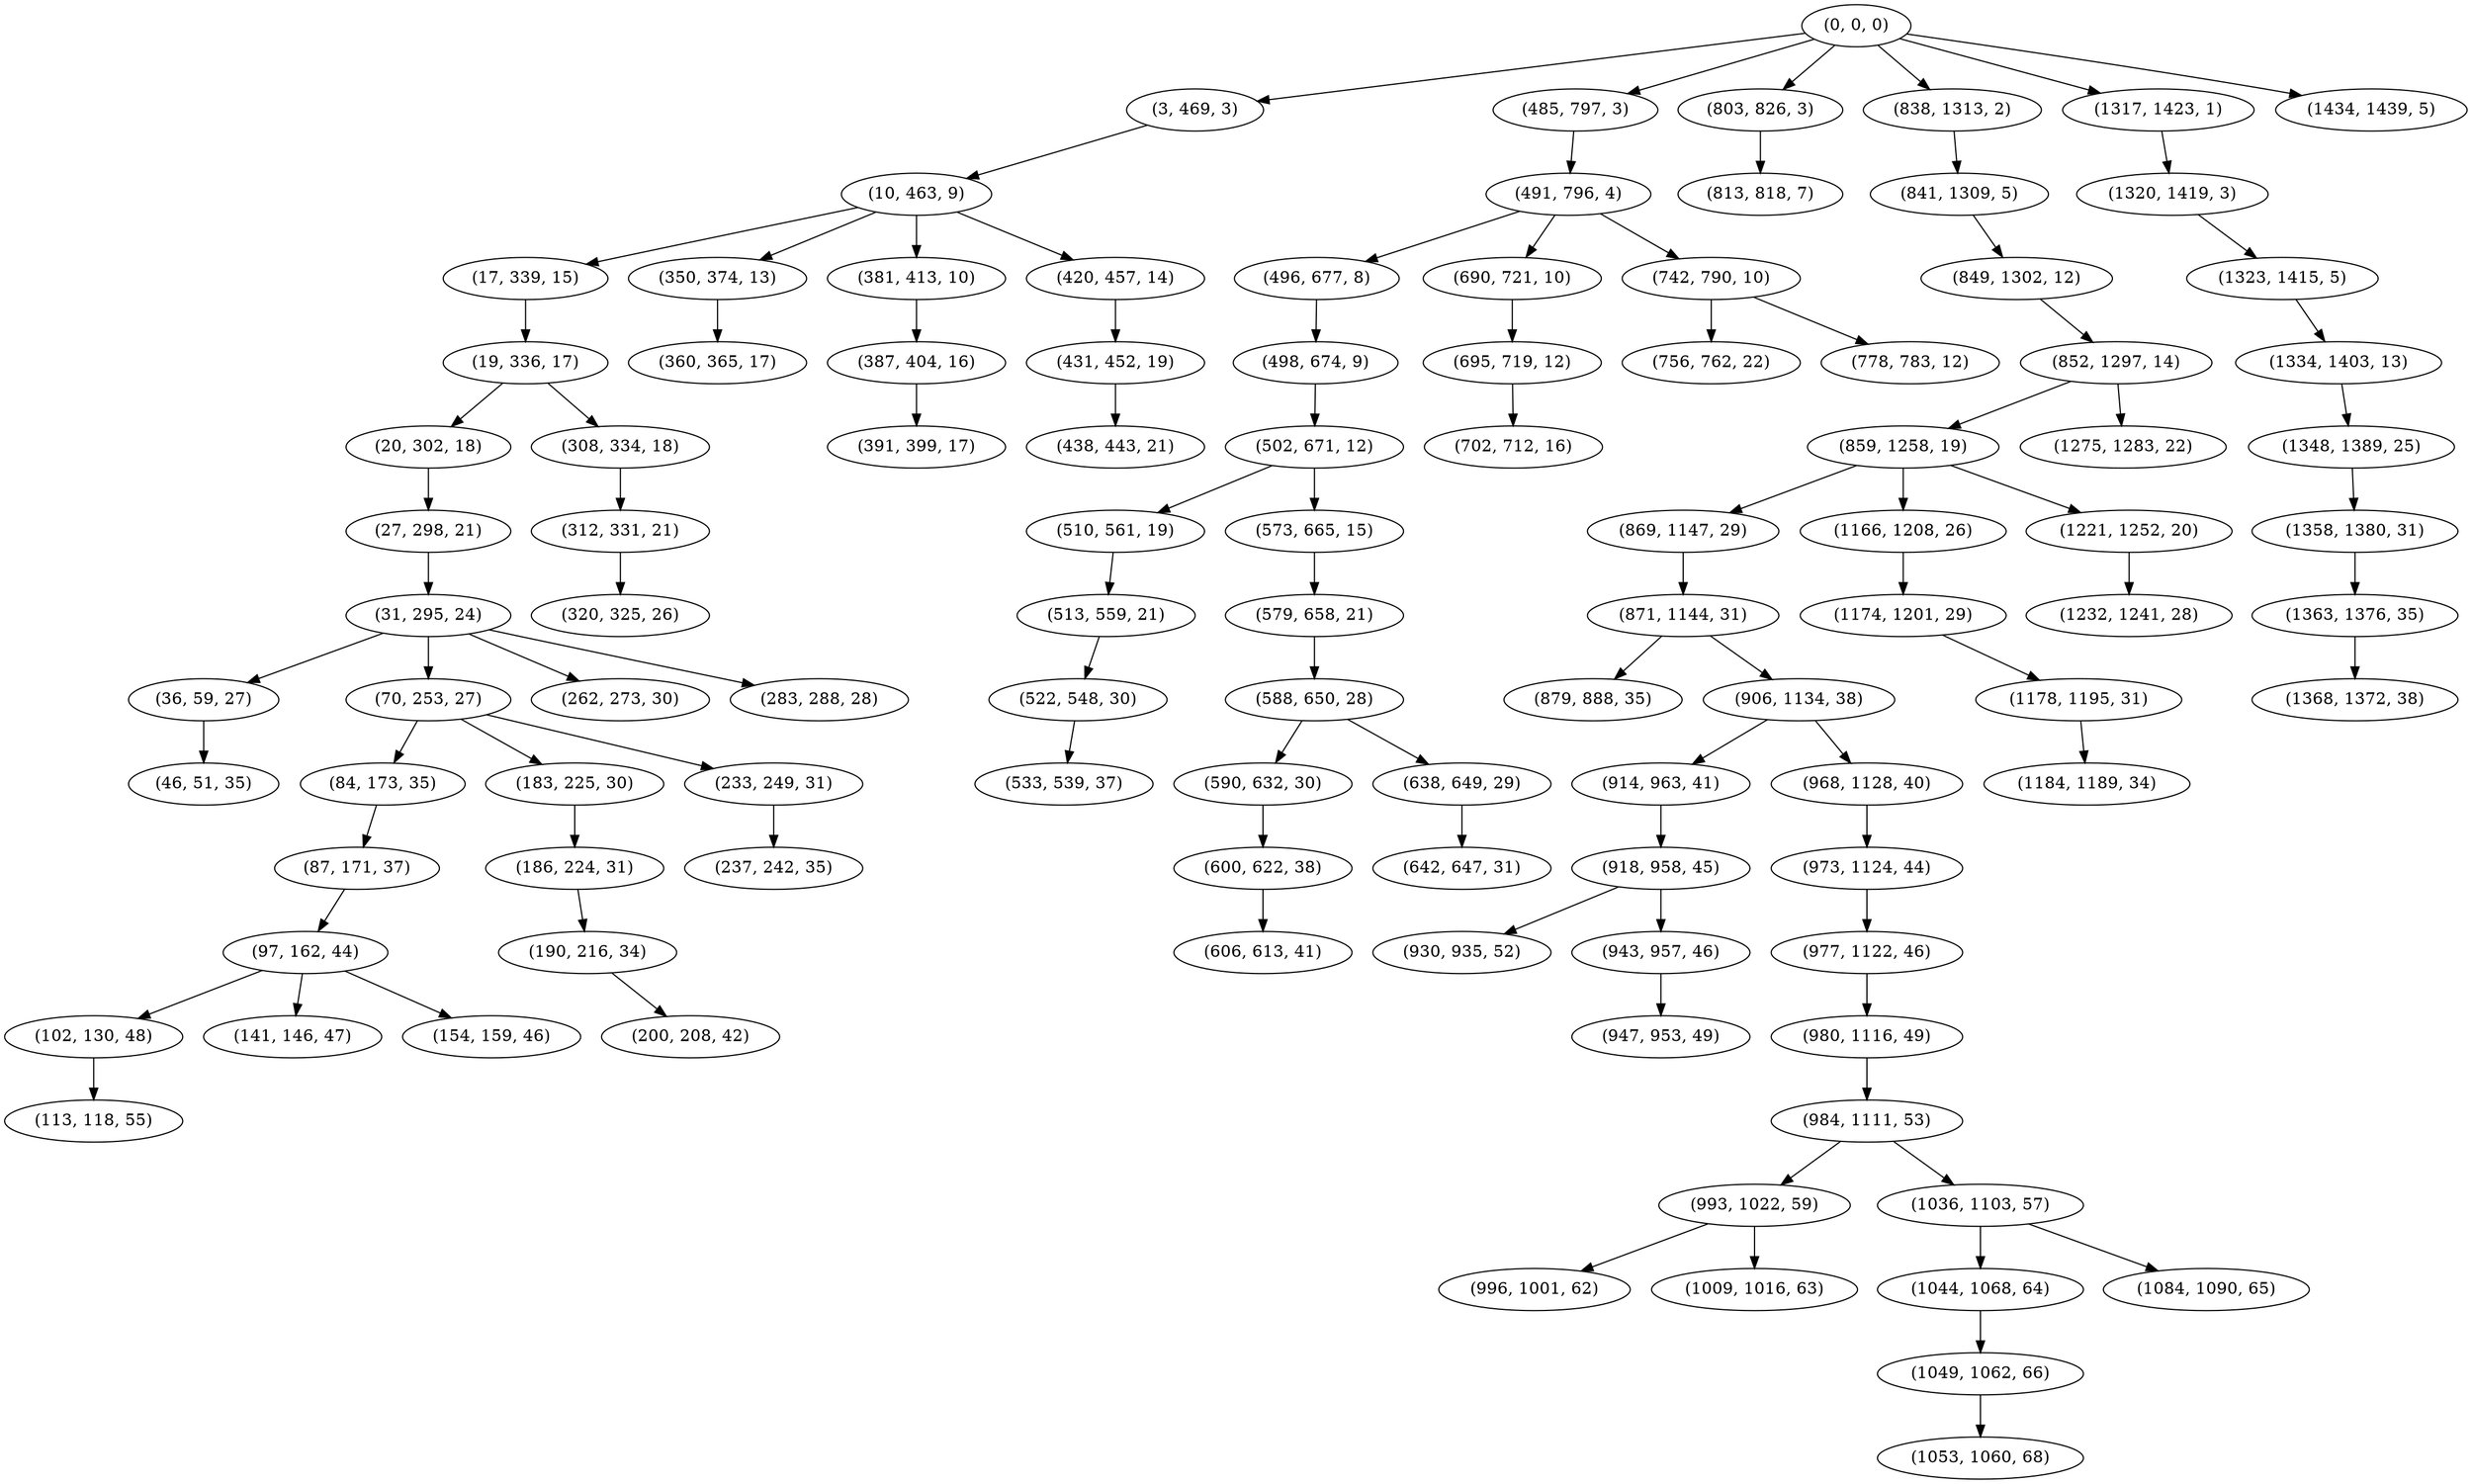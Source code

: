 digraph tree {
    "(0, 0, 0)";
    "(3, 469, 3)";
    "(10, 463, 9)";
    "(17, 339, 15)";
    "(19, 336, 17)";
    "(20, 302, 18)";
    "(27, 298, 21)";
    "(31, 295, 24)";
    "(36, 59, 27)";
    "(46, 51, 35)";
    "(70, 253, 27)";
    "(84, 173, 35)";
    "(87, 171, 37)";
    "(97, 162, 44)";
    "(102, 130, 48)";
    "(113, 118, 55)";
    "(141, 146, 47)";
    "(154, 159, 46)";
    "(183, 225, 30)";
    "(186, 224, 31)";
    "(190, 216, 34)";
    "(200, 208, 42)";
    "(233, 249, 31)";
    "(237, 242, 35)";
    "(262, 273, 30)";
    "(283, 288, 28)";
    "(308, 334, 18)";
    "(312, 331, 21)";
    "(320, 325, 26)";
    "(350, 374, 13)";
    "(360, 365, 17)";
    "(381, 413, 10)";
    "(387, 404, 16)";
    "(391, 399, 17)";
    "(420, 457, 14)";
    "(431, 452, 19)";
    "(438, 443, 21)";
    "(485, 797, 3)";
    "(491, 796, 4)";
    "(496, 677, 8)";
    "(498, 674, 9)";
    "(502, 671, 12)";
    "(510, 561, 19)";
    "(513, 559, 21)";
    "(522, 548, 30)";
    "(533, 539, 37)";
    "(573, 665, 15)";
    "(579, 658, 21)";
    "(588, 650, 28)";
    "(590, 632, 30)";
    "(600, 622, 38)";
    "(606, 613, 41)";
    "(638, 649, 29)";
    "(642, 647, 31)";
    "(690, 721, 10)";
    "(695, 719, 12)";
    "(702, 712, 16)";
    "(742, 790, 10)";
    "(756, 762, 22)";
    "(778, 783, 12)";
    "(803, 826, 3)";
    "(813, 818, 7)";
    "(838, 1313, 2)";
    "(841, 1309, 5)";
    "(849, 1302, 12)";
    "(852, 1297, 14)";
    "(859, 1258, 19)";
    "(869, 1147, 29)";
    "(871, 1144, 31)";
    "(879, 888, 35)";
    "(906, 1134, 38)";
    "(914, 963, 41)";
    "(918, 958, 45)";
    "(930, 935, 52)";
    "(943, 957, 46)";
    "(947, 953, 49)";
    "(968, 1128, 40)";
    "(973, 1124, 44)";
    "(977, 1122, 46)";
    "(980, 1116, 49)";
    "(984, 1111, 53)";
    "(993, 1022, 59)";
    "(996, 1001, 62)";
    "(1009, 1016, 63)";
    "(1036, 1103, 57)";
    "(1044, 1068, 64)";
    "(1049, 1062, 66)";
    "(1053, 1060, 68)";
    "(1084, 1090, 65)";
    "(1166, 1208, 26)";
    "(1174, 1201, 29)";
    "(1178, 1195, 31)";
    "(1184, 1189, 34)";
    "(1221, 1252, 20)";
    "(1232, 1241, 28)";
    "(1275, 1283, 22)";
    "(1317, 1423, 1)";
    "(1320, 1419, 3)";
    "(1323, 1415, 5)";
    "(1334, 1403, 13)";
    "(1348, 1389, 25)";
    "(1358, 1380, 31)";
    "(1363, 1376, 35)";
    "(1368, 1372, 38)";
    "(1434, 1439, 5)";
    "(0, 0, 0)" -> "(3, 469, 3)";
    "(0, 0, 0)" -> "(485, 797, 3)";
    "(0, 0, 0)" -> "(803, 826, 3)";
    "(0, 0, 0)" -> "(838, 1313, 2)";
    "(0, 0, 0)" -> "(1317, 1423, 1)";
    "(0, 0, 0)" -> "(1434, 1439, 5)";
    "(3, 469, 3)" -> "(10, 463, 9)";
    "(10, 463, 9)" -> "(17, 339, 15)";
    "(10, 463, 9)" -> "(350, 374, 13)";
    "(10, 463, 9)" -> "(381, 413, 10)";
    "(10, 463, 9)" -> "(420, 457, 14)";
    "(17, 339, 15)" -> "(19, 336, 17)";
    "(19, 336, 17)" -> "(20, 302, 18)";
    "(19, 336, 17)" -> "(308, 334, 18)";
    "(20, 302, 18)" -> "(27, 298, 21)";
    "(27, 298, 21)" -> "(31, 295, 24)";
    "(31, 295, 24)" -> "(36, 59, 27)";
    "(31, 295, 24)" -> "(70, 253, 27)";
    "(31, 295, 24)" -> "(262, 273, 30)";
    "(31, 295, 24)" -> "(283, 288, 28)";
    "(36, 59, 27)" -> "(46, 51, 35)";
    "(70, 253, 27)" -> "(84, 173, 35)";
    "(70, 253, 27)" -> "(183, 225, 30)";
    "(70, 253, 27)" -> "(233, 249, 31)";
    "(84, 173, 35)" -> "(87, 171, 37)";
    "(87, 171, 37)" -> "(97, 162, 44)";
    "(97, 162, 44)" -> "(102, 130, 48)";
    "(97, 162, 44)" -> "(141, 146, 47)";
    "(97, 162, 44)" -> "(154, 159, 46)";
    "(102, 130, 48)" -> "(113, 118, 55)";
    "(183, 225, 30)" -> "(186, 224, 31)";
    "(186, 224, 31)" -> "(190, 216, 34)";
    "(190, 216, 34)" -> "(200, 208, 42)";
    "(233, 249, 31)" -> "(237, 242, 35)";
    "(308, 334, 18)" -> "(312, 331, 21)";
    "(312, 331, 21)" -> "(320, 325, 26)";
    "(350, 374, 13)" -> "(360, 365, 17)";
    "(381, 413, 10)" -> "(387, 404, 16)";
    "(387, 404, 16)" -> "(391, 399, 17)";
    "(420, 457, 14)" -> "(431, 452, 19)";
    "(431, 452, 19)" -> "(438, 443, 21)";
    "(485, 797, 3)" -> "(491, 796, 4)";
    "(491, 796, 4)" -> "(496, 677, 8)";
    "(491, 796, 4)" -> "(690, 721, 10)";
    "(491, 796, 4)" -> "(742, 790, 10)";
    "(496, 677, 8)" -> "(498, 674, 9)";
    "(498, 674, 9)" -> "(502, 671, 12)";
    "(502, 671, 12)" -> "(510, 561, 19)";
    "(502, 671, 12)" -> "(573, 665, 15)";
    "(510, 561, 19)" -> "(513, 559, 21)";
    "(513, 559, 21)" -> "(522, 548, 30)";
    "(522, 548, 30)" -> "(533, 539, 37)";
    "(573, 665, 15)" -> "(579, 658, 21)";
    "(579, 658, 21)" -> "(588, 650, 28)";
    "(588, 650, 28)" -> "(590, 632, 30)";
    "(588, 650, 28)" -> "(638, 649, 29)";
    "(590, 632, 30)" -> "(600, 622, 38)";
    "(600, 622, 38)" -> "(606, 613, 41)";
    "(638, 649, 29)" -> "(642, 647, 31)";
    "(690, 721, 10)" -> "(695, 719, 12)";
    "(695, 719, 12)" -> "(702, 712, 16)";
    "(742, 790, 10)" -> "(756, 762, 22)";
    "(742, 790, 10)" -> "(778, 783, 12)";
    "(803, 826, 3)" -> "(813, 818, 7)";
    "(838, 1313, 2)" -> "(841, 1309, 5)";
    "(841, 1309, 5)" -> "(849, 1302, 12)";
    "(849, 1302, 12)" -> "(852, 1297, 14)";
    "(852, 1297, 14)" -> "(859, 1258, 19)";
    "(852, 1297, 14)" -> "(1275, 1283, 22)";
    "(859, 1258, 19)" -> "(869, 1147, 29)";
    "(859, 1258, 19)" -> "(1166, 1208, 26)";
    "(859, 1258, 19)" -> "(1221, 1252, 20)";
    "(869, 1147, 29)" -> "(871, 1144, 31)";
    "(871, 1144, 31)" -> "(879, 888, 35)";
    "(871, 1144, 31)" -> "(906, 1134, 38)";
    "(906, 1134, 38)" -> "(914, 963, 41)";
    "(906, 1134, 38)" -> "(968, 1128, 40)";
    "(914, 963, 41)" -> "(918, 958, 45)";
    "(918, 958, 45)" -> "(930, 935, 52)";
    "(918, 958, 45)" -> "(943, 957, 46)";
    "(943, 957, 46)" -> "(947, 953, 49)";
    "(968, 1128, 40)" -> "(973, 1124, 44)";
    "(973, 1124, 44)" -> "(977, 1122, 46)";
    "(977, 1122, 46)" -> "(980, 1116, 49)";
    "(980, 1116, 49)" -> "(984, 1111, 53)";
    "(984, 1111, 53)" -> "(993, 1022, 59)";
    "(984, 1111, 53)" -> "(1036, 1103, 57)";
    "(993, 1022, 59)" -> "(996, 1001, 62)";
    "(993, 1022, 59)" -> "(1009, 1016, 63)";
    "(1036, 1103, 57)" -> "(1044, 1068, 64)";
    "(1036, 1103, 57)" -> "(1084, 1090, 65)";
    "(1044, 1068, 64)" -> "(1049, 1062, 66)";
    "(1049, 1062, 66)" -> "(1053, 1060, 68)";
    "(1166, 1208, 26)" -> "(1174, 1201, 29)";
    "(1174, 1201, 29)" -> "(1178, 1195, 31)";
    "(1178, 1195, 31)" -> "(1184, 1189, 34)";
    "(1221, 1252, 20)" -> "(1232, 1241, 28)";
    "(1317, 1423, 1)" -> "(1320, 1419, 3)";
    "(1320, 1419, 3)" -> "(1323, 1415, 5)";
    "(1323, 1415, 5)" -> "(1334, 1403, 13)";
    "(1334, 1403, 13)" -> "(1348, 1389, 25)";
    "(1348, 1389, 25)" -> "(1358, 1380, 31)";
    "(1358, 1380, 31)" -> "(1363, 1376, 35)";
    "(1363, 1376, 35)" -> "(1368, 1372, 38)";
}
